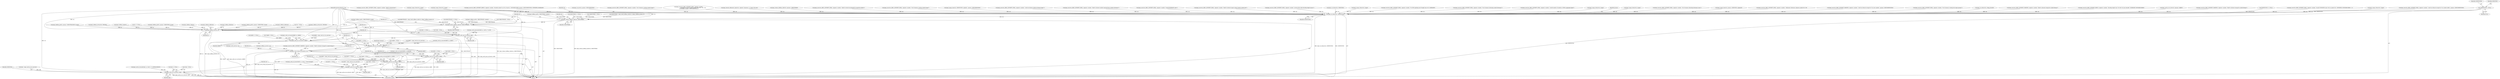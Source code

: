digraph "0_ghostscript_e698d5c11d27212aa1098bc5b1673a3378563092_12@pointer" {
"1000155" [label="(Call,*SDNEWSYMS = NULL)"];
"1002230" [label="(Call,jbig2_sd_release(ctx, SDNEWSYMS))"];
"1002248" [label="(Call,jbig2_release_huffman_table(ctx, SDHUFFRDX))"];
"1002251" [label="(Call,jbig2_release_huffman_table(ctx, SBHUFFRSIZE))"];
"1002254" [label="(Call,jbig2_huffman_free(ctx, hs))"];
"1002257" [label="(Call,jbig2_arith_iaid_ctx_free(ctx, IAID))"];
"1002260" [label="(Call,jbig2_arith_int_ctx_free(ctx, IARDX))"];
"1002263" [label="(Call,jbig2_arith_int_ctx_free(ctx, IARDY))"];
"1002267" [label="(Call,jbig2_word_stream_buf_free(ctx, ws))"];
"1002275" [label="(Call,jbig2_arith_int_ctx_free(ctx, IADH))"];
"1002278" [label="(Call,jbig2_arith_int_ctx_free(ctx, IADW))"];
"1002281" [label="(Call,jbig2_arith_int_ctx_free(ctx, IAEX))"];
"1002284" [label="(Call,jbig2_arith_int_ctx_free(ctx, IAAI))"];
"1000381" [label="(Call,IARDX == NULL)"];
"1000180" [label="(Call,*hs = NULL)"];
"1002267" [label="(Call,jbig2_word_stream_buf_free(ctx, ws))"];
"1000153" [label="(Block,)"];
"1000687" [label="(Call,jbig2_error(ctx, JBIG2_SEVERITY_FATAL, segment->number, \"Invalid SYMWIDTH value (%d) at symbol %d\", SYMWIDTH, NSYMSDECODED + 1))"];
"1001877" [label="(Call,jbig2_image_release(ctx, image))"];
"1000155" [label="(Call,*SDNEWSYMS = NULL)"];
"1000462" [label="(Call,jbig2_error(ctx, JBIG2_SEVERITY_FATAL, segment->number, \"could not allocate storage for (%u) symbol widths\", params->SDNUMNEWSYMS))"];
"1000267" [label="(Call,jbig2_arith_new(ctx, ws))"];
"1002288" [label="(Identifier,SDEXSYMS)"];
"1001293" [label="(Call,jbig2_huffman_get(hs, SDHUFFRDX, &code2))"];
"1002286" [label="(Identifier,IAAI)"];
"1002275" [label="(Call,jbig2_arith_int_ctx_free(ctx, IADH))"];
"1000216" [label="(Call,*IARDX = NULL)"];
"1001351" [label="(Call,jbig2_error(ctx, JBIG2_SEVERITY_FATAL, segment->number, \"failed to decode data\"))"];
"1001840" [label="(Call,jbig2_huffman_advance(hs, BMSIZE))"];
"1000297" [label="(Call,IADW = jbig2_arith_int_ctx_new(ctx))"];
"1001305" [label="(Call,jbig2_huffman_skip(hs))"];
"1001327" [label="(Call,jbig2_arith_int_decode(IARDY, as, &RDY))"];
"1002253" [label="(Identifier,SBHUFFRSIZE)"];
"1000212" [label="(Call,*IAID = NULL)"];
"1001787" [label="(Call,jbig2_image_release(ctx, image))"];
"1002282" [label="(Identifier,ctx)"];
"1001712" [label="(Call,jbig2_image_release(ctx, image))"];
"1001578" [label="(Call,jbig2_error(ctx, JBIG2_SEVERITY_DEBUG, segment->number, \"decoded symbol %u of %u (%ux%u)\", NSYMSDECODED, params->SDNUMNEWSYMS, SYMWIDTH, HCHEIGHT))"];
"1000424" [label="(Call,hs == NULL)"];
"1002231" [label="(Identifier,ctx)"];
"1000848" [label="(Call,jbig2_arith_int_decode(IAAI, as, (int32_t *) & REFAGGNINST))"];
"1001906" [label="(Call,jbig2_sd_new(ctx, params->SDNUMEXSYMS))"];
"1002262" [label="(Identifier,IARDX)"];
"1001205" [label="(Call,jbig2_error(ctx, JBIG2_SEVERITY_FATAL, segment->number, \"Out of memory creating symbol image\"))"];
"1000156" [label="(Identifier,SDNEWSYMS)"];
"1002251" [label="(Call,jbig2_release_huffman_table(ctx, SBHUFFRSIZE))"];
"1002046" [label="(Call,jbig2_error(ctx, JBIG2_SEVERITY_FATAL, segment->number,\n                                \"runlength too large in export symbol table (%d > %d - %d)\n\", exrunlength, params->SDNUMEXSYMS, j))"];
"1002285" [label="(Identifier,ctx)"];
"1001484" [label="(Call,jbig2_decode_refinement_region(ctx, segment, &rparams, as, image, GR_stats))"];
"1002230" [label="(Call,jbig2_sd_release(ctx, SDNEWSYMS))"];
"1001822" [label="(Call,jbig2_huffman_offset(hs))"];
"1000512" [label="(Call,jbig2_huffman_get(hs, params->SDHUFFDH, &code))"];
"1002204" [label="(Call,jbig2_release_huffman_table(ctx, tparams->SBHUFFRDH))"];
"1002026" [label="(Call,jbig2_error(ctx, JBIG2_SEVERITY_FATAL, segment->number, \"failed to decode exrunlength for exported symbols\"))"];
"1002259" [label="(Identifier,IAID)"];
"1002249" [label="(Identifier,ctx)"];
"1002269" [label="(Identifier,ws)"];
"1001710" [label="(Call,jbig2_huffman_offset(hs))"];
"1000220" [label="(Call,*IARDY = NULL)"];
"1000431" [label="(Call,SBHUFFRSIZE == NULL)"];
"1000305" [label="(Call,IAAI = jbig2_arith_int_ctx_new(ctx))"];
"1001400" [label="(Call,jbig2_error(ctx, JBIG2_SEVERITY_FATAL, segment->number, \"Out of memory creating symbol image\"))"];
"1001972" [label="(Call,jbig2_huffman_get(hs, SBHUFFRSIZE, &code))"];
"1000204" [label="(Call,*IAEX = NULL)"];
"1001320" [label="(Call,jbig2_arith_int_decode(IARDX, as, &RDX))"];
"1002093" [label="(Call,jbig2_image_clone(ctx, SDNEWSYMS->glyphs[i - params->SDNUMINSYMS]))"];
"1000188" [label="(Call,*SBHUFFRSIZE = NULL)"];
"1001641" [label="(Call,jbig2_error(ctx, JBIG2_SEVERITY_FATAL, segment->number, \"could not allocate collective bitmap image!\"))"];
"1002254" [label="(Call,jbig2_huffman_free(ctx, hs))"];
"1000416" [label="(Call,SBHUFFRSIZE = jbig2_build_huffman_table(ctx, &jbig2_huffman_params_A))"];
"1002279" [label="(Identifier,ctx)"];
"1002272" [label="(Identifier,ctx)"];
"1002257" [label="(Call,jbig2_arith_iaid_ctx_free(ctx, IAID))"];
"1002250" [label="(Identifier,SDHUFFRDX)"];
"1001923" [label="(Call,jbig2_error(ctx, JBIG2_SEVERITY_FATAL, segment->number, \"failed to allocate symbols exported from symbols dictionary\"))"];
"1002281" [label="(Call,jbig2_arith_int_ctx_free(ctx, IAEX))"];
"1000583" [label="(Call,jbig2_error(ctx, JBIG2_SEVERITY_FATAL, segment->number, \"Invalid HCHEIGHT value\"))"];
"1002278" [label="(Call,jbig2_arith_int_ctx_free(ctx, IADW))"];
"1000315" [label="(Call,IADW == NULL)"];
"1000793" [label="(Call,jbig2_error(ctx, JBIG2_SEVERITY_FATAL, segment->number, \"failed to allocate image in jbig2_decode_symbol_dict\"))"];
"1000552" [label="(Call,jbig2_error(ctx, JBIG2_SEVERITY_FATAL, segment->number, \"prevent DOS while decoding height classes\"))"];
"1002277" [label="(Identifier,IADH)"];
"1002042" [label="(Call,jbig2_sd_release(ctx, SDEXSYMS))"];
"1001311" [label="(Call,jbig2_arith_iaid_decode(IAID, as, (int32_t *) & ID))"];
"1000837" [label="(Call,jbig2_huffman_get(hs, params->SDHUFFAGGINST, &code))"];
"1000311" [label="(Call,IADH == NULL)"];
"1001836" [label="(Call,jbig2_image_release(ctx, image))"];
"1001522" [label="(Call,jbig2_huffman_advance(hs, BMSIZE))"];
"1002255" [label="(Identifier,ctx)"];
"1000407" [label="(Call,jbig2_huffman_new(ctx, ws))"];
"1000371" [label="(Call,IARDY = jbig2_arith_int_ctx_new(ctx))"];
"1000367" [label="(Call,IARDX = jbig2_arith_int_ctx_new(ctx))"];
"1002258" [label="(Identifier,ctx)"];
"1000326" [label="(Call,jbig2_error(ctx, JBIG2_SEVERITY_WARNING, segment->number, \"failed to allocate storage for symbol bitmap\"))"];
"1000659" [label="(Call,jbig2_error(ctx, JBIG2_SEVERITY_FATAL, segment->number, \"No OOB signalling end of height class %d\", HCHEIGHT))"];
"1000196" [label="(Call,*IADH = NULL)"];
"1000617" [label="(Call,jbig2_huffman_get(hs, params->SDHUFFDW, &code))"];
"1002268" [label="(Identifier,ctx)"];
"1000931" [label="(Call,jbig2_error(ctx, JBIG2_SEVERITY_FATAL, segment->number, \"Out of memory allocating symbol dictionary\"))"];
"1001628" [label="(Call,jbig2_huffman_skip(hs))"];
"1000146" [label="(MethodParameterIn,Jbig2Ctx *ctx)"];
"1000866" [label="(Call,jbig2_error(ctx, JBIG2_SEVERITY_FATAL, segment->number, \"invalid number of symbols or OOB in aggregate glyph\"))"];
"1000816" [label="(Call,jbig2_image_release(ctx, image))"];
"1002284" [label="(Call,jbig2_arith_int_ctx_free(ctx, IAAI))"];
"1000428" [label="(Call,SDHUFFRDX == NULL)"];
"1000384" [label="(Call,IARDY == NULL)"];
"1000157" [label="(Identifier,NULL)"];
"1002256" [label="(Identifier,hs)"];
"1002280" [label="(Identifier,IADW)"];
"1002265" [label="(Identifier,IARDY)"];
"1002266" [label="(JumpTarget,cleanup1:)"];
"1002236" [label="(Identifier,params)"];
"1000200" [label="(Call,*IADW = NULL)"];
"1002283" [label="(Identifier,IAEX)"];
"1001980" [label="(Call,jbig2_arith_int_decode(IAEX, as, (int32_t *)&exrunlength))"];
"1000319" [label="(Call,IAEX == NULL)"];
"1002289" [label="(MethodReturn,RET)"];
"1001455" [label="(Call,jbig2_image_release(ctx, image))"];
"1000301" [label="(Call,IAEX = jbig2_arith_int_ctx_new(ctx))"];
"1002276" [label="(Identifier,ctx)"];
"1000160" [label="(Identifier,SDEXSYMS)"];
"1000628" [label="(Call,jbig2_arith_int_decode(IADW, as, &DW))"];
"1000377" [label="(Call,IAID == NULL)"];
"1000901" [label="(Call,jbig2_error(ctx, JBIG2_SEVERITY_FATAL, segment->number, \"Out of memory allocating dictionary array\"))"];
"1002084" [label="(Call,jbig2_image_clone(ctx, params->SDINSYMS->glyphs[i]))"];
"1001785" [label="(Call,jbig2_huffman_offset(hs))"];
"1001368" [label="(Call,jbig2_error(ctx, JBIG2_SEVERITY_FATAL, segment->number, \"refinement references unknown symbol %d\", ID))"];
"1002263" [label="(Call,jbig2_arith_int_ctx_free(ctx, IARDY))"];
"1002252" [label="(Identifier,ctx)"];
"1000485" [label="(Call,jbig2_error(ctx, JBIG2_SEVERITY_WARNING, segment->number, \"could not allocate storage for (%u) new symbols\", params->SDNUMNEWSYMS))"];
"1000986" [label="(Call,jbig2_error(ctx, JBIG2_SEVERITY_FATAL, segment->number, \"Out of memory creating text region params\"))"];
"1000184" [label="(Call,*SDHUFFRDX = NULL)"];
"1000523" [label="(Call,jbig2_arith_int_decode(IADH, as, &HCDH))"];
"1002219" [label="(Call,jbig2_sd_release(ctx, refagg_dicts[0]))"];
"1002261" [label="(Identifier,ctx)"];
"1001300" [label="(Call,jbig2_huffman_get(hs, SBHUFFRSIZE, &code3))"];
"1002248" [label="(Call,jbig2_release_huffman_table(ctx, SDHUFFRDX))"];
"1000322" [label="(Call,IAAI == NULL)"];
"1000410" [label="(Call,SDHUFFRDX = jbig2_build_huffman_table(ctx, &jbig2_huffman_params_O))"];
"1000388" [label="(Call,jbig2_error(ctx, JBIG2_SEVERITY_WARNING, segment->number, \"failed to allocate storage for symbol bitmap\"))"];
"1000599" [label="(Call,jbig2_error(ctx, JBIG2_SEVERITY_DEBUG, segment->number, \"decoding height class %d with %d syms decoded\", HCHEIGHT, NSYMSDECODED))"];
"1002260" [label="(Call,jbig2_arith_int_ctx_free(ctx, IARDX))"];
"1002167" [label="(Call,jbig2_arith_int_ctx_free(ctx, tparams->IARDY))"];
"1000208" [label="(Call,*IAAI = NULL)"];
"1000435" [label="(Call,jbig2_error(ctx, JBIG2_SEVERITY_WARNING, segment->number, \"failed to allocate storage for symbol bitmap\"))"];
"1002264" [label="(Identifier,ctx)"];
"1000481" [label="(Call,SDNEWSYMS == NULL)"];
"1002232" [label="(Identifier,SDNEWSYMS)"];
"1000155" -> "1000153"  [label="AST: "];
"1000155" -> "1000157"  [label="CFG: "];
"1000156" -> "1000155"  [label="AST: "];
"1000157" -> "1000155"  [label="AST: "];
"1000160" -> "1000155"  [label="CFG: "];
"1000155" -> "1002289"  [label="DDG: SDNEWSYMS"];
"1000155" -> "1002230"  [label="DDG: SDNEWSYMS"];
"1002230" -> "1000153"  [label="AST: "];
"1002230" -> "1002232"  [label="CFG: "];
"1002231" -> "1002230"  [label="AST: "];
"1002232" -> "1002230"  [label="AST: "];
"1002236" -> "1002230"  [label="CFG: "];
"1002230" -> "1002289"  [label="DDG: jbig2_sd_release(ctx, SDNEWSYMS)"];
"1002230" -> "1002289"  [label="DDG: SDNEWSYMS"];
"1001906" -> "1002230"  [label="DDG: ctx"];
"1000435" -> "1002230"  [label="DDG: ctx"];
"1000388" -> "1002230"  [label="DDG: ctx"];
"1000659" -> "1002230"  [label="DDG: ctx"];
"1001712" -> "1002230"  [label="DDG: ctx"];
"1000816" -> "1002230"  [label="DDG: ctx"];
"1002084" -> "1002230"  [label="DDG: ctx"];
"1000462" -> "1002230"  [label="DDG: ctx"];
"1001205" -> "1002230"  [label="DDG: ctx"];
"1001836" -> "1002230"  [label="DDG: ctx"];
"1002026" -> "1002230"  [label="DDG: ctx"];
"1001641" -> "1002230"  [label="DDG: ctx"];
"1000687" -> "1002230"  [label="DDG: ctx"];
"1002167" -> "1002230"  [label="DDG: ctx"];
"1001787" -> "1002230"  [label="DDG: ctx"];
"1001877" -> "1002230"  [label="DDG: ctx"];
"1000485" -> "1002230"  [label="DDG: ctx"];
"1000552" -> "1002230"  [label="DDG: ctx"];
"1000866" -> "1002230"  [label="DDG: ctx"];
"1002219" -> "1002230"  [label="DDG: ctx"];
"1001578" -> "1002230"  [label="DDG: ctx"];
"1000583" -> "1002230"  [label="DDG: ctx"];
"1000599" -> "1002230"  [label="DDG: ctx"];
"1001455" -> "1002230"  [label="DDG: ctx"];
"1001923" -> "1002230"  [label="DDG: ctx"];
"1001351" -> "1002230"  [label="DDG: ctx"];
"1000793" -> "1002230"  [label="DDG: ctx"];
"1000986" -> "1002230"  [label="DDG: ctx"];
"1002204" -> "1002230"  [label="DDG: ctx"];
"1002046" -> "1002230"  [label="DDG: ctx"];
"1000931" -> "1002230"  [label="DDG: ctx"];
"1002093" -> "1002230"  [label="DDG: ctx"];
"1001400" -> "1002230"  [label="DDG: ctx"];
"1001484" -> "1002230"  [label="DDG: ctx"];
"1002042" -> "1002230"  [label="DDG: ctx"];
"1000901" -> "1002230"  [label="DDG: ctx"];
"1001368" -> "1002230"  [label="DDG: ctx"];
"1000146" -> "1002230"  [label="DDG: ctx"];
"1000481" -> "1002230"  [label="DDG: SDNEWSYMS"];
"1002230" -> "1002248"  [label="DDG: ctx"];
"1002248" -> "1000153"  [label="AST: "];
"1002248" -> "1002250"  [label="CFG: "];
"1002249" -> "1002248"  [label="AST: "];
"1002250" -> "1002248"  [label="AST: "];
"1002252" -> "1002248"  [label="CFG: "];
"1002248" -> "1002289"  [label="DDG: SDHUFFRDX"];
"1002248" -> "1002289"  [label="DDG: jbig2_release_huffman_table(ctx, SDHUFFRDX)"];
"1000146" -> "1002248"  [label="DDG: ctx"];
"1001293" -> "1002248"  [label="DDG: SDHUFFRDX"];
"1000184" -> "1002248"  [label="DDG: SDHUFFRDX"];
"1000410" -> "1002248"  [label="DDG: SDHUFFRDX"];
"1000428" -> "1002248"  [label="DDG: SDHUFFRDX"];
"1002248" -> "1002251"  [label="DDG: ctx"];
"1002251" -> "1000153"  [label="AST: "];
"1002251" -> "1002253"  [label="CFG: "];
"1002252" -> "1002251"  [label="AST: "];
"1002253" -> "1002251"  [label="AST: "];
"1002255" -> "1002251"  [label="CFG: "];
"1002251" -> "1002289"  [label="DDG: jbig2_release_huffman_table(ctx, SBHUFFRSIZE)"];
"1002251" -> "1002289"  [label="DDG: SBHUFFRSIZE"];
"1000146" -> "1002251"  [label="DDG: ctx"];
"1001972" -> "1002251"  [label="DDG: SBHUFFRSIZE"];
"1000188" -> "1002251"  [label="DDG: SBHUFFRSIZE"];
"1001300" -> "1002251"  [label="DDG: SBHUFFRSIZE"];
"1000431" -> "1002251"  [label="DDG: SBHUFFRSIZE"];
"1000416" -> "1002251"  [label="DDG: SBHUFFRSIZE"];
"1002251" -> "1002254"  [label="DDG: ctx"];
"1002254" -> "1000153"  [label="AST: "];
"1002254" -> "1002256"  [label="CFG: "];
"1002255" -> "1002254"  [label="AST: "];
"1002256" -> "1002254"  [label="AST: "];
"1002258" -> "1002254"  [label="CFG: "];
"1002254" -> "1002289"  [label="DDG: jbig2_huffman_free(ctx, hs)"];
"1002254" -> "1002289"  [label="DDG: hs"];
"1000146" -> "1002254"  [label="DDG: ctx"];
"1000837" -> "1002254"  [label="DDG: hs"];
"1001840" -> "1002254"  [label="DDG: hs"];
"1001785" -> "1002254"  [label="DDG: hs"];
"1001822" -> "1002254"  [label="DDG: hs"];
"1001522" -> "1002254"  [label="DDG: hs"];
"1000180" -> "1002254"  [label="DDG: hs"];
"1000424" -> "1002254"  [label="DDG: hs"];
"1001710" -> "1002254"  [label="DDG: hs"];
"1001305" -> "1002254"  [label="DDG: hs"];
"1000512" -> "1002254"  [label="DDG: hs"];
"1000617" -> "1002254"  [label="DDG: hs"];
"1001628" -> "1002254"  [label="DDG: hs"];
"1001972" -> "1002254"  [label="DDG: hs"];
"1002254" -> "1002257"  [label="DDG: ctx"];
"1002257" -> "1000153"  [label="AST: "];
"1002257" -> "1002259"  [label="CFG: "];
"1002258" -> "1002257"  [label="AST: "];
"1002259" -> "1002257"  [label="AST: "];
"1002261" -> "1002257"  [label="CFG: "];
"1002257" -> "1002289"  [label="DDG: jbig2_arith_iaid_ctx_free(ctx, IAID)"];
"1002257" -> "1002289"  [label="DDG: IAID"];
"1000146" -> "1002257"  [label="DDG: ctx"];
"1001311" -> "1002257"  [label="DDG: IAID"];
"1000377" -> "1002257"  [label="DDG: IAID"];
"1000212" -> "1002257"  [label="DDG: IAID"];
"1002257" -> "1002260"  [label="DDG: ctx"];
"1002260" -> "1000153"  [label="AST: "];
"1002260" -> "1002262"  [label="CFG: "];
"1002261" -> "1002260"  [label="AST: "];
"1002262" -> "1002260"  [label="AST: "];
"1002264" -> "1002260"  [label="CFG: "];
"1002260" -> "1002289"  [label="DDG: jbig2_arith_int_ctx_free(ctx, IARDX)"];
"1002260" -> "1002289"  [label="DDG: IARDX"];
"1000146" -> "1002260"  [label="DDG: ctx"];
"1000367" -> "1002260"  [label="DDG: IARDX"];
"1000381" -> "1002260"  [label="DDG: IARDX"];
"1000216" -> "1002260"  [label="DDG: IARDX"];
"1001320" -> "1002260"  [label="DDG: IARDX"];
"1002260" -> "1002263"  [label="DDG: ctx"];
"1002263" -> "1000153"  [label="AST: "];
"1002263" -> "1002265"  [label="CFG: "];
"1002264" -> "1002263"  [label="AST: "];
"1002265" -> "1002263"  [label="AST: "];
"1002266" -> "1002263"  [label="CFG: "];
"1002263" -> "1002289"  [label="DDG: IARDY"];
"1002263" -> "1002289"  [label="DDG: jbig2_arith_int_ctx_free(ctx, IARDY)"];
"1000146" -> "1002263"  [label="DDG: ctx"];
"1000220" -> "1002263"  [label="DDG: IARDY"];
"1001327" -> "1002263"  [label="DDG: IARDY"];
"1000371" -> "1002263"  [label="DDG: IARDY"];
"1000384" -> "1002263"  [label="DDG: IARDY"];
"1002263" -> "1002267"  [label="DDG: ctx"];
"1002267" -> "1000153"  [label="AST: "];
"1002267" -> "1002269"  [label="CFG: "];
"1002268" -> "1002267"  [label="AST: "];
"1002269" -> "1002267"  [label="AST: "];
"1002272" -> "1002267"  [label="CFG: "];
"1002267" -> "1002289"  [label="DDG: jbig2_word_stream_buf_free(ctx, ws)"];
"1002267" -> "1002289"  [label="DDG: ws"];
"1000326" -> "1002267"  [label="DDG: ctx"];
"1000146" -> "1002267"  [label="DDG: ctx"];
"1000407" -> "1002267"  [label="DDG: ws"];
"1000267" -> "1002267"  [label="DDG: ws"];
"1002267" -> "1002275"  [label="DDG: ctx"];
"1002275" -> "1000153"  [label="AST: "];
"1002275" -> "1002277"  [label="CFG: "];
"1002276" -> "1002275"  [label="AST: "];
"1002277" -> "1002275"  [label="AST: "];
"1002279" -> "1002275"  [label="CFG: "];
"1002275" -> "1002289"  [label="DDG: jbig2_arith_int_ctx_free(ctx, IADH)"];
"1002275" -> "1002289"  [label="DDG: IADH"];
"1000146" -> "1002275"  [label="DDG: ctx"];
"1000311" -> "1002275"  [label="DDG: IADH"];
"1000523" -> "1002275"  [label="DDG: IADH"];
"1000196" -> "1002275"  [label="DDG: IADH"];
"1002275" -> "1002278"  [label="DDG: ctx"];
"1002278" -> "1000153"  [label="AST: "];
"1002278" -> "1002280"  [label="CFG: "];
"1002279" -> "1002278"  [label="AST: "];
"1002280" -> "1002278"  [label="AST: "];
"1002282" -> "1002278"  [label="CFG: "];
"1002278" -> "1002289"  [label="DDG: jbig2_arith_int_ctx_free(ctx, IADW)"];
"1002278" -> "1002289"  [label="DDG: IADW"];
"1000146" -> "1002278"  [label="DDG: ctx"];
"1000297" -> "1002278"  [label="DDG: IADW"];
"1000200" -> "1002278"  [label="DDG: IADW"];
"1000628" -> "1002278"  [label="DDG: IADW"];
"1000315" -> "1002278"  [label="DDG: IADW"];
"1002278" -> "1002281"  [label="DDG: ctx"];
"1002281" -> "1000153"  [label="AST: "];
"1002281" -> "1002283"  [label="CFG: "];
"1002282" -> "1002281"  [label="AST: "];
"1002283" -> "1002281"  [label="AST: "];
"1002285" -> "1002281"  [label="CFG: "];
"1002281" -> "1002289"  [label="DDG: jbig2_arith_int_ctx_free(ctx, IAEX)"];
"1002281" -> "1002289"  [label="DDG: IAEX"];
"1000146" -> "1002281"  [label="DDG: ctx"];
"1000301" -> "1002281"  [label="DDG: IAEX"];
"1001980" -> "1002281"  [label="DDG: IAEX"];
"1000204" -> "1002281"  [label="DDG: IAEX"];
"1000319" -> "1002281"  [label="DDG: IAEX"];
"1002281" -> "1002284"  [label="DDG: ctx"];
"1002284" -> "1000153"  [label="AST: "];
"1002284" -> "1002286"  [label="CFG: "];
"1002285" -> "1002284"  [label="AST: "];
"1002286" -> "1002284"  [label="AST: "];
"1002288" -> "1002284"  [label="CFG: "];
"1002284" -> "1002289"  [label="DDG: IAAI"];
"1002284" -> "1002289"  [label="DDG: ctx"];
"1002284" -> "1002289"  [label="DDG: jbig2_arith_int_ctx_free(ctx, IAAI)"];
"1000146" -> "1002284"  [label="DDG: ctx"];
"1000848" -> "1002284"  [label="DDG: IAAI"];
"1000208" -> "1002284"  [label="DDG: IAAI"];
"1000305" -> "1002284"  [label="DDG: IAAI"];
"1000322" -> "1002284"  [label="DDG: IAAI"];
}
